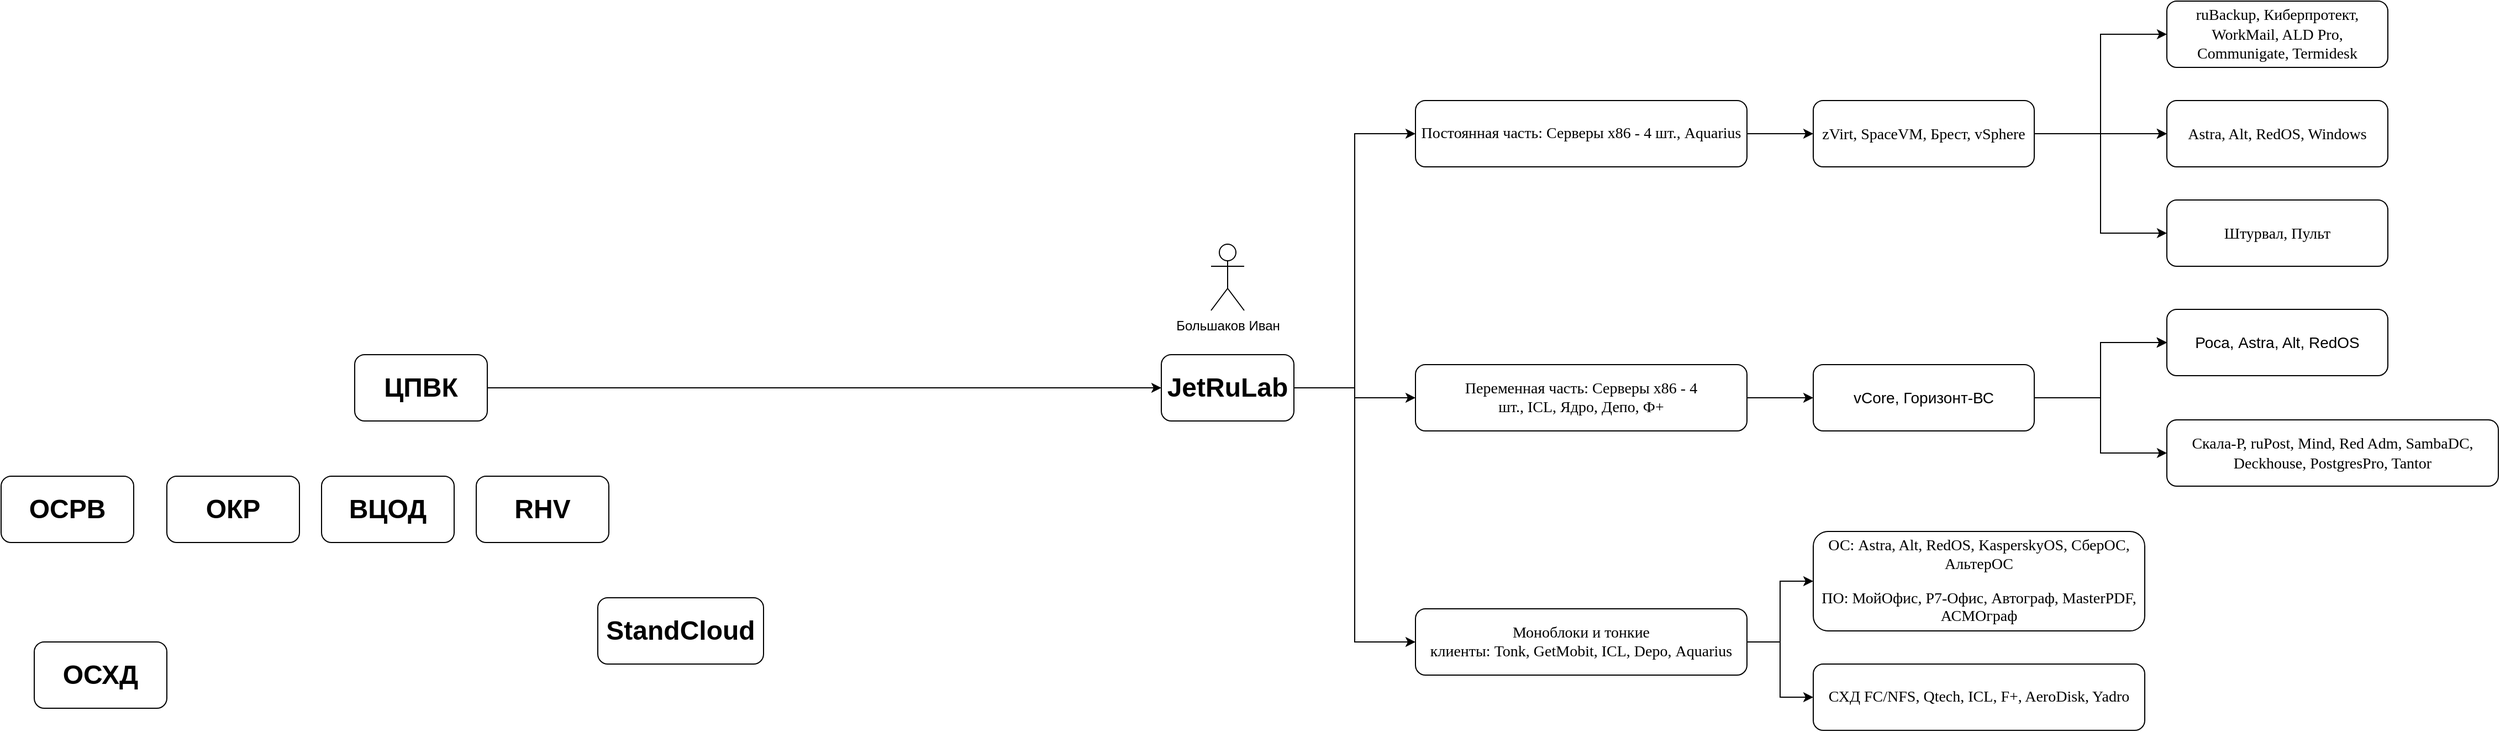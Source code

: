 <mxfile version="26.1.2">
  <diagram name="Страница — 1" id="xsJhWZh9BpKHtAQAPQl_">
    <mxGraphModel dx="3187" dy="2902" grid="1" gridSize="10" guides="1" tooltips="1" connect="1" arrows="1" fold="1" page="1" pageScale="1" pageWidth="827" pageHeight="1169" math="0" shadow="0">
      <root>
        <mxCell id="0" />
        <mxCell id="1" parent="0" />
        <mxCell id="u8N03ifTz9dWLc4tBRIb-10" style="edgeStyle=orthogonalEdgeStyle;rounded=0;orthogonalLoop=1;jettySize=auto;html=1;exitX=1;exitY=0.5;exitDx=0;exitDy=0;entryX=0;entryY=0.5;entryDx=0;entryDy=0;" edge="1" parent="1" source="u8N03ifTz9dWLc4tBRIb-1" target="u8N03ifTz9dWLc4tBRIb-7">
          <mxGeometry relative="1" as="geometry" />
        </mxCell>
        <mxCell id="u8N03ifTz9dWLc4tBRIb-1" value="&lt;h1&gt;ЦПВК&lt;/h1&gt;" style="rounded=1;whiteSpace=wrap;html=1;" vertex="1" parent="1">
          <mxGeometry x="360" y="40" width="120" height="60" as="geometry" />
        </mxCell>
        <mxCell id="u8N03ifTz9dWLc4tBRIb-2" value="&lt;h1&gt;ОСРВ&lt;/h1&gt;" style="rounded=1;whiteSpace=wrap;html=1;" vertex="1" parent="1">
          <mxGeometry x="40" y="150" width="120" height="60" as="geometry" />
        </mxCell>
        <mxCell id="u8N03ifTz9dWLc4tBRIb-3" value="&lt;h1&gt;ОКР&lt;/h1&gt;" style="rounded=1;whiteSpace=wrap;html=1;" vertex="1" parent="1">
          <mxGeometry x="190" y="150" width="120" height="60" as="geometry" />
        </mxCell>
        <mxCell id="u8N03ifTz9dWLc4tBRIb-4" value="&lt;h1&gt;ВЦОД&lt;/h1&gt;" style="rounded=1;whiteSpace=wrap;html=1;" vertex="1" parent="1">
          <mxGeometry x="330" y="150" width="120" height="60" as="geometry" />
        </mxCell>
        <mxCell id="u8N03ifTz9dWLc4tBRIb-5" value="&lt;h1&gt;RHV&lt;/h1&gt;" style="rounded=1;whiteSpace=wrap;html=1;" vertex="1" parent="1">
          <mxGeometry x="470" y="150" width="120" height="60" as="geometry" />
        </mxCell>
        <mxCell id="u8N03ifTz9dWLc4tBRIb-12" value="" style="edgeStyle=orthogonalEdgeStyle;rounded=0;orthogonalLoop=1;jettySize=auto;html=1;entryX=0;entryY=0.5;entryDx=0;entryDy=0;" edge="1" parent="1" source="u8N03ifTz9dWLc4tBRIb-7" target="u8N03ifTz9dWLc4tBRIb-11">
          <mxGeometry relative="1" as="geometry" />
        </mxCell>
        <mxCell id="u8N03ifTz9dWLc4tBRIb-15" value="" style="edgeStyle=orthogonalEdgeStyle;rounded=0;orthogonalLoop=1;jettySize=auto;html=1;" edge="1" parent="1" source="u8N03ifTz9dWLc4tBRIb-7" target="u8N03ifTz9dWLc4tBRIb-14">
          <mxGeometry relative="1" as="geometry" />
        </mxCell>
        <mxCell id="u8N03ifTz9dWLc4tBRIb-17" value="" style="edgeStyle=orthogonalEdgeStyle;rounded=0;orthogonalLoop=1;jettySize=auto;html=1;entryX=0;entryY=0.5;entryDx=0;entryDy=0;" edge="1" parent="1" source="u8N03ifTz9dWLc4tBRIb-7" target="u8N03ifTz9dWLc4tBRIb-16">
          <mxGeometry relative="1" as="geometry" />
        </mxCell>
        <mxCell id="u8N03ifTz9dWLc4tBRIb-7" value="&lt;h1&gt;JetRuLab&lt;/h1&gt;" style="rounded=1;whiteSpace=wrap;html=1;" vertex="1" parent="1">
          <mxGeometry x="1090" y="40" width="120" height="60" as="geometry" />
        </mxCell>
        <mxCell id="u8N03ifTz9dWLc4tBRIb-8" value="&lt;h1&gt;StandCloud&lt;/h1&gt;" style="rounded=1;whiteSpace=wrap;html=1;" vertex="1" parent="1">
          <mxGeometry x="580" y="260" width="150" height="60" as="geometry" />
        </mxCell>
        <mxCell id="u8N03ifTz9dWLc4tBRIb-9" value="&lt;h1&gt;ОСХД&lt;/h1&gt;" style="rounded=1;whiteSpace=wrap;html=1;" vertex="1" parent="1">
          <mxGeometry x="70" y="300" width="120" height="60" as="geometry" />
        </mxCell>
        <mxCell id="ptKuKd_DX6ufwR21l5u_-2" value="" style="edgeStyle=orthogonalEdgeStyle;rounded=0;orthogonalLoop=1;jettySize=auto;html=1;fontSize=14;align=center;" edge="1" parent="1" source="u8N03ifTz9dWLc4tBRIb-11" target="ptKuKd_DX6ufwR21l5u_-1">
          <mxGeometry relative="1" as="geometry" />
        </mxCell>
        <mxCell id="u8N03ifTz9dWLc4tBRIb-11" value="&lt;div style=&quot;line-height: 140%;&quot;&gt;&lt;p style=&quot;color: rgb(0, 0, 0); font-family: &amp;quot;Times New Roman&amp;quot;; font-style: normal; font-variant-ligatures: normal; font-variant-caps: normal; font-weight: 400; letter-spacing: normal; orphans: 2; text-indent: 0px; text-transform: none; widows: 2; word-spacing: 0px; -webkit-text-stroke-width: 0px; white-space: normal; text-decoration-thickness: initial; text-decoration-style: initial; text-decoration-color: initial; line-height: 120%;&quot;&gt;Постоянная часть:&amp;nbsp;&lt;span style=&quot;background-color: transparent; color: light-dark(rgb(0, 0, 0), rgb(237, 237, 237));&quot;&gt;Серверы х86 - 4 шт.,&amp;nbsp;&lt;/span&gt;&lt;span style=&quot;background-color: transparent; color: light-dark(rgb(0, 0, 0), rgb(237, 237, 237));&quot;&gt;Aquarius&lt;/span&gt;&lt;/p&gt;&lt;/div&gt;" style="whiteSpace=wrap;html=1;rounded=1;align=center;gradientColor=none;fontSize=14;" vertex="1" parent="1">
          <mxGeometry x="1320" y="-190" width="300" height="60" as="geometry" />
        </mxCell>
        <mxCell id="u8N03ifTz9dWLc4tBRIb-24" value="" style="edgeStyle=orthogonalEdgeStyle;rounded=0;orthogonalLoop=1;jettySize=auto;html=1;fontSize=14;align=center;" edge="1" parent="1" source="u8N03ifTz9dWLc4tBRIb-14" target="u8N03ifTz9dWLc4tBRIb-23">
          <mxGeometry relative="1" as="geometry" />
        </mxCell>
        <mxCell id="u8N03ifTz9dWLc4tBRIb-14" value="&lt;p style=&quot;color: rgb(0, 0, 0); font-family: &amp;quot;Times New Roman&amp;quot;; font-style: normal; font-variant-ligatures: normal; font-variant-caps: normal; font-weight: 400; letter-spacing: normal; orphans: 2; text-indent: 0px; text-transform: none; widows: 2; word-spacing: 0px; -webkit-text-stroke-width: 0px; white-space: normal; text-decoration-thickness: initial; text-decoration-style: initial; text-decoration-color: initial;&quot;&gt;Переменная часть:&amp;nbsp;&lt;span style=&quot;color: light-dark(rgb(0, 0, 0), rgb(237, 237, 237)); background-color: transparent;&quot;&gt;Серверы х86 - 4 шт.,&amp;nbsp;&lt;/span&gt;&lt;span style=&quot;background-color: transparent; color: light-dark(rgb(0, 0, 0), rgb(237, 237, 237));&quot;&gt;ICL,&amp;nbsp;&lt;/span&gt;&lt;span style=&quot;background-color: transparent; color: light-dark(rgb(0, 0, 0), rgb(237, 237, 237));&quot;&gt;Ядро,&lt;/span&gt;&lt;span style=&quot;background-color: transparent; color: light-dark(rgb(0, 0, 0), rgb(237, 237, 237));&quot;&gt;&amp;nbsp;Депо,&lt;/span&gt;&lt;span style=&quot;background-color: transparent; color: light-dark(rgb(0, 0, 0), rgb(237, 237, 237));&quot;&gt;&amp;nbsp;Ф+&lt;/span&gt;&lt;/p&gt;" style="whiteSpace=wrap;html=1;rounded=1;align=center;fontSize=14;" vertex="1" parent="1">
          <mxGeometry x="1320" y="49" width="300" height="60" as="geometry" />
        </mxCell>
        <mxCell id="u8N03ifTz9dWLc4tBRIb-20" value="" style="edgeStyle=orthogonalEdgeStyle;rounded=0;orthogonalLoop=1;jettySize=auto;html=1;entryX=0;entryY=0.5;entryDx=0;entryDy=0;fontSize=14;align=center;" edge="1" parent="1" source="u8N03ifTz9dWLc4tBRIb-16" target="u8N03ifTz9dWLc4tBRIb-19">
          <mxGeometry relative="1" as="geometry" />
        </mxCell>
        <mxCell id="u8N03ifTz9dWLc4tBRIb-22" value="" style="edgeStyle=orthogonalEdgeStyle;rounded=0;orthogonalLoop=1;jettySize=auto;html=1;entryX=0;entryY=0.5;entryDx=0;entryDy=0;fontSize=14;align=center;" edge="1" parent="1" source="u8N03ifTz9dWLc4tBRIb-16" target="u8N03ifTz9dWLc4tBRIb-21">
          <mxGeometry relative="1" as="geometry" />
        </mxCell>
        <mxCell id="u8N03ifTz9dWLc4tBRIb-16" value="&lt;p style=&quot;color: rgb(0, 0, 0); font-family: &amp;quot;Times New Roman&amp;quot;; font-style: normal; font-variant-ligatures: normal; font-variant-caps: normal; font-weight: 400; letter-spacing: normal; orphans: 2; text-indent: 0px; text-transform: none; widows: 2; word-spacing: 0px; -webkit-text-stroke-width: 0px; white-space: normal; text-decoration-thickness: initial; text-decoration-style: initial; text-decoration-color: initial;&quot;&gt;Моноблоки и тонкие клиенты:&amp;nbsp;&lt;span style=&quot;color: light-dark(rgb(0, 0, 0), rgb(237, 237, 237)); background-color: transparent;&quot;&gt;Tonk,&amp;nbsp;&lt;/span&gt;&lt;span style=&quot;background-color: transparent; color: light-dark(rgb(0, 0, 0), rgb(237, 237, 237));&quot;&gt;GetMobit,&amp;nbsp;&lt;/span&gt;&lt;span style=&quot;background-color: transparent; color: light-dark(rgb(0, 0, 0), rgb(237, 237, 237));&quot;&gt;ICL,&lt;/span&gt;&lt;span style=&quot;background-color: transparent; color: light-dark(rgb(0, 0, 0), rgb(237, 237, 237));&quot;&gt;&amp;nbsp;Depo,&amp;nbsp;&lt;/span&gt;&lt;span style=&quot;background-color: transparent; color: light-dark(rgb(0, 0, 0), rgb(255, 255, 255));&quot;&gt;Aquarius&lt;/span&gt;&lt;/p&gt;" style="whiteSpace=wrap;html=1;rounded=1;align=center;fontSize=14;" vertex="1" parent="1">
          <mxGeometry x="1320" y="270" width="300" height="60" as="geometry" />
        </mxCell>
        <mxCell id="u8N03ifTz9dWLc4tBRIb-19" value="&lt;p style=&quot;color: rgb(0, 0, 0); font-family: &amp;quot;Times New Roman&amp;quot;; font-style: normal; font-variant-ligatures: normal; font-variant-caps: normal; font-weight: 400; letter-spacing: normal; orphans: 2; text-indent: 0px; text-transform: none; widows: 2; word-spacing: 0px; -webkit-text-stroke-width: 0px; white-space: normal; text-decoration-thickness: initial; text-decoration-style: initial; text-decoration-color: initial;&quot;&gt;СХД FC/NFS,&amp;nbsp;&lt;span style=&quot;color: light-dark(rgb(0, 0, 0), rgb(237, 237, 237)); background-color: transparent;&quot;&gt;Qtech, ICL, F+, AeroDisk, Yadro&lt;/span&gt;&lt;/p&gt;" style="whiteSpace=wrap;html=1;rounded=1;align=center;fontSize=14;" vertex="1" parent="1">
          <mxGeometry x="1680" y="320" width="300" height="60" as="geometry" />
        </mxCell>
        <mxCell id="u8N03ifTz9dWLc4tBRIb-21" value="&lt;p style=&quot;font-family: &amp;quot;Times New Roman&amp;quot;;&quot;&gt;ОС: Astra, Alt, RedOS,&amp;nbsp;&lt;span style=&quot;background-color: transparent; color: light-dark(rgb(0, 0, 0), rgb(255, 255, 255));&quot;&gt;KasperskyOS, СберОС, АльтерОС&lt;/span&gt;&lt;/p&gt;&lt;p style=&quot;font-family: &amp;quot;Times New Roman&amp;quot;;&quot;&gt;&lt;span style=&quot;background-color: transparent; color: light-dark(rgb(0, 0, 0), rgb(255, 255, 255));&quot;&gt;ПО: МойОфис, Р7-Офис, Автограф, MasterPDF, АСМОграф&lt;/span&gt;&lt;/p&gt;" style="whiteSpace=wrap;html=1;rounded=1;fontSize=14;align=center;" vertex="1" parent="1">
          <mxGeometry x="1680" y="200" width="300" height="90" as="geometry" />
        </mxCell>
        <mxCell id="u8N03ifTz9dWLc4tBRIb-26" value="" style="edgeStyle=orthogonalEdgeStyle;rounded=0;orthogonalLoop=1;jettySize=auto;html=1;fontSize=14;align=center;" edge="1" parent="1" source="u8N03ifTz9dWLc4tBRIb-23" target="u8N03ifTz9dWLc4tBRIb-25">
          <mxGeometry relative="1" as="geometry" />
        </mxCell>
        <mxCell id="u8N03ifTz9dWLc4tBRIb-27" value="" style="edgeStyle=orthogonalEdgeStyle;rounded=0;orthogonalLoop=1;jettySize=auto;html=1;fontSize=14;align=center;" edge="1" parent="1" source="u8N03ifTz9dWLc4tBRIb-23" target="u8N03ifTz9dWLc4tBRIb-25">
          <mxGeometry relative="1" as="geometry" />
        </mxCell>
        <mxCell id="u8N03ifTz9dWLc4tBRIb-29" value="" style="edgeStyle=orthogonalEdgeStyle;rounded=0;orthogonalLoop=1;jettySize=auto;html=1;fontSize=14;align=center;" edge="1" parent="1" source="u8N03ifTz9dWLc4tBRIb-23" target="u8N03ifTz9dWLc4tBRIb-25">
          <mxGeometry relative="1" as="geometry" />
        </mxCell>
        <mxCell id="u8N03ifTz9dWLc4tBRIb-30" value="" style="edgeStyle=orthogonalEdgeStyle;rounded=0;orthogonalLoop=1;jettySize=auto;html=1;fontSize=14;align=center;" edge="1" parent="1" source="u8N03ifTz9dWLc4tBRIb-23" target="u8N03ifTz9dWLc4tBRIb-25">
          <mxGeometry relative="1" as="geometry" />
        </mxCell>
        <mxCell id="u8N03ifTz9dWLc4tBRIb-32" style="edgeStyle=orthogonalEdgeStyle;rounded=0;orthogonalLoop=1;jettySize=auto;html=1;exitX=1;exitY=0.5;exitDx=0;exitDy=0;entryX=0;entryY=0.5;entryDx=0;entryDy=0;fontSize=14;align=center;" edge="1" parent="1" source="u8N03ifTz9dWLc4tBRIb-23" target="u8N03ifTz9dWLc4tBRIb-31">
          <mxGeometry relative="1" as="geometry" />
        </mxCell>
        <mxCell id="u8N03ifTz9dWLc4tBRIb-23" value="vCore, Горизонт-ВС" style="whiteSpace=wrap;html=1;rounded=1;fontSize=14;align=center;" vertex="1" parent="1">
          <mxGeometry x="1680" y="49" width="200" height="60" as="geometry" />
        </mxCell>
        <mxCell id="u8N03ifTz9dWLc4tBRIb-25" value="Роса, Astra, Alt, RedOS" style="whiteSpace=wrap;html=1;rounded=1;fontSize=14;align=center;" vertex="1" parent="1">
          <mxGeometry x="2000" y="-1" width="200" height="60" as="geometry" />
        </mxCell>
        <mxCell id="u8N03ifTz9dWLc4tBRIb-31" value="&lt;span style=&quot;font-family: &amp;quot;Times New Roman&amp;quot;;&quot;&gt;&lt;font&gt;Скала-Р, ruPost, Mind, Red Adm, SambaDC, Deckhouse, PostgresPro, Tantor&lt;/font&gt;&lt;/span&gt;" style="whiteSpace=wrap;html=1;rounded=1;fontSize=14;align=center;" vertex="1" parent="1">
          <mxGeometry x="2000" y="99" width="300" height="60" as="geometry" />
        </mxCell>
        <mxCell id="u8N03ifTz9dWLc4tBRIb-33" value="Большаков Иван" style="shape=umlActor;verticalLabelPosition=bottom;verticalAlign=top;html=1;outlineConnect=0;" vertex="1" parent="1">
          <mxGeometry x="1135" y="-60" width="30" height="60" as="geometry" />
        </mxCell>
        <mxCell id="ptKuKd_DX6ufwR21l5u_-4" value="" style="edgeStyle=orthogonalEdgeStyle;rounded=0;orthogonalLoop=1;jettySize=auto;html=1;entryX=0;entryY=0.5;entryDx=0;entryDy=0;fontSize=14;align=center;" edge="1" parent="1" source="ptKuKd_DX6ufwR21l5u_-1" target="ptKuKd_DX6ufwR21l5u_-3">
          <mxGeometry relative="1" as="geometry" />
        </mxCell>
        <mxCell id="ptKuKd_DX6ufwR21l5u_-6" value="" style="edgeStyle=orthogonalEdgeStyle;rounded=0;orthogonalLoop=1;jettySize=auto;html=1;fontSize=14;align=center;" edge="1" parent="1" source="ptKuKd_DX6ufwR21l5u_-1" target="ptKuKd_DX6ufwR21l5u_-5">
          <mxGeometry relative="1" as="geometry" />
        </mxCell>
        <mxCell id="ptKuKd_DX6ufwR21l5u_-7" value="" style="edgeStyle=orthogonalEdgeStyle;rounded=0;orthogonalLoop=1;jettySize=auto;html=1;fontSize=14;align=center;" edge="1" parent="1" source="ptKuKd_DX6ufwR21l5u_-1" target="ptKuKd_DX6ufwR21l5u_-5">
          <mxGeometry relative="1" as="geometry" />
        </mxCell>
        <mxCell id="ptKuKd_DX6ufwR21l5u_-9" style="edgeStyle=orthogonalEdgeStyle;rounded=0;orthogonalLoop=1;jettySize=auto;html=1;exitX=1;exitY=0.5;exitDx=0;exitDy=0;entryX=0;entryY=0.5;entryDx=0;entryDy=0;fontSize=14;align=center;" edge="1" parent="1" source="ptKuKd_DX6ufwR21l5u_-1" target="ptKuKd_DX6ufwR21l5u_-8">
          <mxGeometry relative="1" as="geometry" />
        </mxCell>
        <mxCell id="ptKuKd_DX6ufwR21l5u_-1" value="&lt;span style=&quot;color: rgb(0, 0, 0); font-family: &amp;quot;Times New Roman&amp;quot;; font-style: normal; font-variant-ligatures: normal; font-variant-caps: normal; font-weight: 400; letter-spacing: normal; orphans: 2; text-indent: 0px; text-transform: none; widows: 2; word-spacing: 0px; -webkit-text-stroke-width: 0px; white-space: normal; text-decoration-thickness: initial; text-decoration-style: initial; text-decoration-color: initial; float: none; display: inline !important;&quot;&gt;zVirt, SpaceVM, Брест, vSphere&lt;/span&gt;" style="whiteSpace=wrap;html=1;rounded=1;gradientColor=none;fontSize=14;align=center;" vertex="1" parent="1">
          <mxGeometry x="1680" y="-190" width="200" height="60" as="geometry" />
        </mxCell>
        <mxCell id="ptKuKd_DX6ufwR21l5u_-3" value="&lt;span style=&quot;color: rgb(0, 0, 0); font-family: &amp;quot;Times New Roman&amp;quot;; font-style: normal; font-variant-ligatures: normal; font-variant-caps: normal; font-weight: 400; letter-spacing: normal; orphans: 2; text-indent: 0px; text-transform: none; widows: 2; word-spacing: 0px; -webkit-text-stroke-width: 0px; white-space: normal; text-decoration-thickness: initial; text-decoration-style: initial; text-decoration-color: initial; float: none; display: inline !important;&quot;&gt;ruBackup, Киберпротект, WorkMail, ALD Pro, Communigate, Termidesk&lt;/span&gt;" style="whiteSpace=wrap;html=1;rounded=1;gradientColor=none;fontSize=14;align=center;" vertex="1" parent="1">
          <mxGeometry x="2000" y="-280" width="200" height="60" as="geometry" />
        </mxCell>
        <mxCell id="ptKuKd_DX6ufwR21l5u_-5" value="&lt;span style=&quot;color: rgb(0, 0, 0); font-family: &amp;quot;Times New Roman&amp;quot;; font-style: normal; font-variant-ligatures: normal; font-variant-caps: normal; font-weight: 400; letter-spacing: normal; orphans: 2; text-indent: 0px; text-transform: none; widows: 2; word-spacing: 0px; -webkit-text-stroke-width: 0px; white-space: normal; text-decoration-thickness: initial; text-decoration-style: initial; text-decoration-color: initial; float: none; display: inline !important;&quot;&gt;Astra, Alt, RedOS, Windows&lt;/span&gt;" style="whiteSpace=wrap;html=1;rounded=1;gradientColor=none;fontSize=14;align=center;" vertex="1" parent="1">
          <mxGeometry x="2000" y="-190" width="200" height="60" as="geometry" />
        </mxCell>
        <mxCell id="ptKuKd_DX6ufwR21l5u_-8" value="&lt;span style=&quot;color: rgb(0, 0, 0); font-family: &amp;quot;Times New Roman&amp;quot;; font-style: normal; font-variant-ligatures: normal; font-variant-caps: normal; font-weight: 400; letter-spacing: normal; orphans: 2; text-indent: 0px; text-transform: none; widows: 2; word-spacing: 0px; -webkit-text-stroke-width: 0px; white-space: normal; text-decoration-thickness: initial; text-decoration-style: initial; text-decoration-color: initial; float: none; display: inline !important;&quot;&gt;Штурвал, Пульт&lt;/span&gt;" style="whiteSpace=wrap;html=1;rounded=1;gradientColor=none;fontSize=14;align=center;" vertex="1" parent="1">
          <mxGeometry x="2000" y="-100" width="200" height="60" as="geometry" />
        </mxCell>
      </root>
    </mxGraphModel>
  </diagram>
</mxfile>
